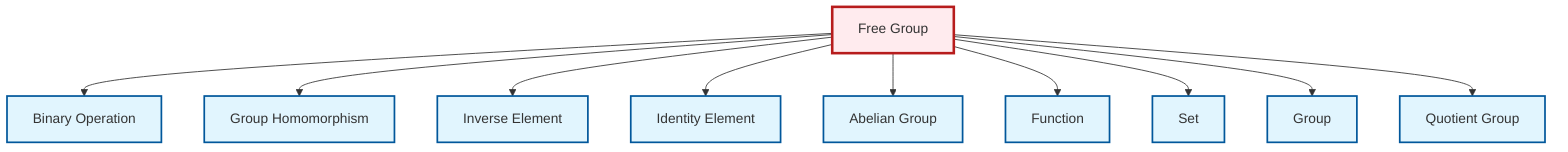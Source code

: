 graph TD
    classDef definition fill:#e1f5fe,stroke:#01579b,stroke-width:2px
    classDef theorem fill:#f3e5f5,stroke:#4a148c,stroke-width:2px
    classDef axiom fill:#fff3e0,stroke:#e65100,stroke-width:2px
    classDef example fill:#e8f5e9,stroke:#1b5e20,stroke-width:2px
    classDef current fill:#ffebee,stroke:#b71c1c,stroke-width:3px
    def-identity-element["Identity Element"]:::definition
    def-binary-operation["Binary Operation"]:::definition
    def-free-group["Free Group"]:::definition
    def-inverse-element["Inverse Element"]:::definition
    def-homomorphism["Group Homomorphism"]:::definition
    def-group["Group"]:::definition
    def-function["Function"]:::definition
    def-abelian-group["Abelian Group"]:::definition
    def-quotient-group["Quotient Group"]:::definition
    def-set["Set"]:::definition
    def-free-group --> def-binary-operation
    def-free-group --> def-homomorphism
    def-free-group --> def-inverse-element
    def-free-group --> def-identity-element
    def-free-group --> def-abelian-group
    def-free-group --> def-function
    def-free-group --> def-set
    def-free-group --> def-group
    def-free-group --> def-quotient-group
    class def-free-group current